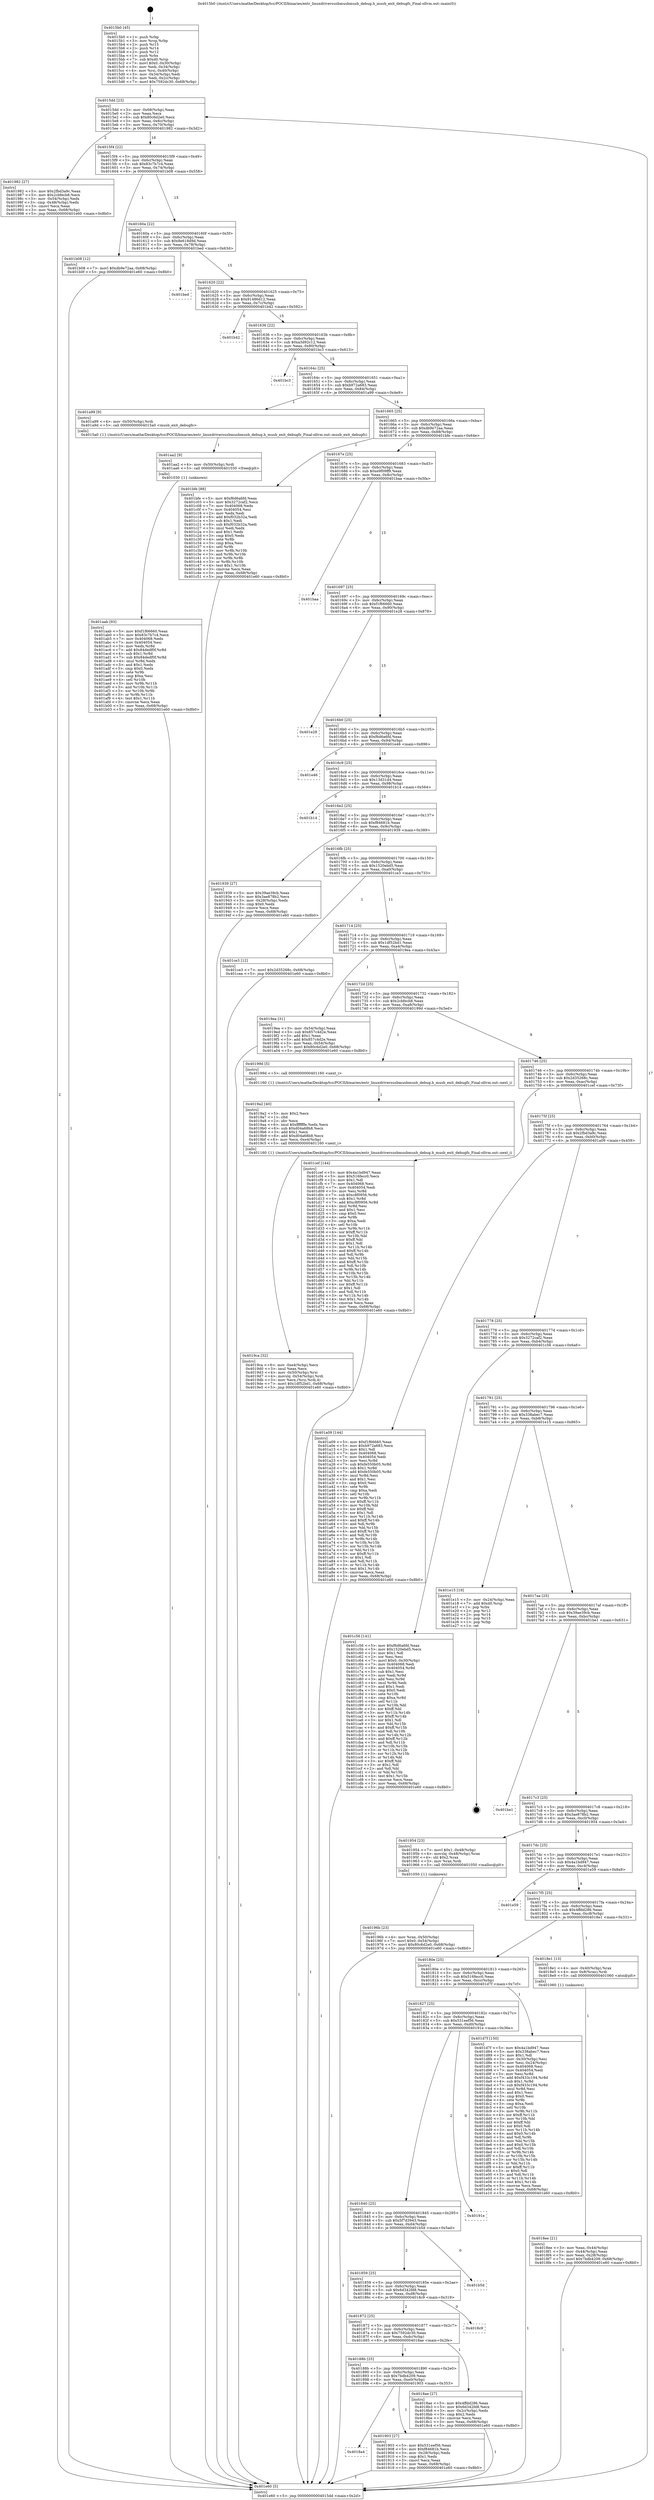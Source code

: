 digraph "0x4015b0" {
  label = "0x4015b0 (/mnt/c/Users/mathe/Desktop/tcc/POCII/binaries/extr_linuxdriversusbmusbmusb_debug.h_musb_exit_debugfs_Final-ollvm.out::main(0))"
  labelloc = "t"
  node[shape=record]

  Entry [label="",width=0.3,height=0.3,shape=circle,fillcolor=black,style=filled]
  "0x4015dd" [label="{
     0x4015dd [23]\l
     | [instrs]\l
     &nbsp;&nbsp;0x4015dd \<+3\>: mov -0x68(%rbp),%eax\l
     &nbsp;&nbsp;0x4015e0 \<+2\>: mov %eax,%ecx\l
     &nbsp;&nbsp;0x4015e2 \<+6\>: sub $0x80c6d2e0,%ecx\l
     &nbsp;&nbsp;0x4015e8 \<+3\>: mov %eax,-0x6c(%rbp)\l
     &nbsp;&nbsp;0x4015eb \<+3\>: mov %ecx,-0x70(%rbp)\l
     &nbsp;&nbsp;0x4015ee \<+6\>: je 0000000000401982 \<main+0x3d2\>\l
  }"]
  "0x401982" [label="{
     0x401982 [27]\l
     | [instrs]\l
     &nbsp;&nbsp;0x401982 \<+5\>: mov $0x2fbd3a9c,%eax\l
     &nbsp;&nbsp;0x401987 \<+5\>: mov $0x2cbfecb8,%ecx\l
     &nbsp;&nbsp;0x40198c \<+3\>: mov -0x54(%rbp),%edx\l
     &nbsp;&nbsp;0x40198f \<+3\>: cmp -0x48(%rbp),%edx\l
     &nbsp;&nbsp;0x401992 \<+3\>: cmovl %ecx,%eax\l
     &nbsp;&nbsp;0x401995 \<+3\>: mov %eax,-0x68(%rbp)\l
     &nbsp;&nbsp;0x401998 \<+5\>: jmp 0000000000401e60 \<main+0x8b0\>\l
  }"]
  "0x4015f4" [label="{
     0x4015f4 [22]\l
     | [instrs]\l
     &nbsp;&nbsp;0x4015f4 \<+5\>: jmp 00000000004015f9 \<main+0x49\>\l
     &nbsp;&nbsp;0x4015f9 \<+3\>: mov -0x6c(%rbp),%eax\l
     &nbsp;&nbsp;0x4015fc \<+5\>: sub $0x83c7b7c4,%eax\l
     &nbsp;&nbsp;0x401601 \<+3\>: mov %eax,-0x74(%rbp)\l
     &nbsp;&nbsp;0x401604 \<+6\>: je 0000000000401b08 \<main+0x558\>\l
  }"]
  Exit [label="",width=0.3,height=0.3,shape=circle,fillcolor=black,style=filled,peripheries=2]
  "0x401b08" [label="{
     0x401b08 [12]\l
     | [instrs]\l
     &nbsp;&nbsp;0x401b08 \<+7\>: movl $0xdb9e72aa,-0x68(%rbp)\l
     &nbsp;&nbsp;0x401b0f \<+5\>: jmp 0000000000401e60 \<main+0x8b0\>\l
  }"]
  "0x40160a" [label="{
     0x40160a [22]\l
     | [instrs]\l
     &nbsp;&nbsp;0x40160a \<+5\>: jmp 000000000040160f \<main+0x5f\>\l
     &nbsp;&nbsp;0x40160f \<+3\>: mov -0x6c(%rbp),%eax\l
     &nbsp;&nbsp;0x401612 \<+5\>: sub $0x8e618d9d,%eax\l
     &nbsp;&nbsp;0x401617 \<+3\>: mov %eax,-0x78(%rbp)\l
     &nbsp;&nbsp;0x40161a \<+6\>: je 0000000000401bed \<main+0x63d\>\l
  }"]
  "0x401aab" [label="{
     0x401aab [93]\l
     | [instrs]\l
     &nbsp;&nbsp;0x401aab \<+5\>: mov $0xf1f66660,%eax\l
     &nbsp;&nbsp;0x401ab0 \<+5\>: mov $0x83c7b7c4,%ecx\l
     &nbsp;&nbsp;0x401ab5 \<+7\>: mov 0x404068,%edx\l
     &nbsp;&nbsp;0x401abc \<+7\>: mov 0x404054,%esi\l
     &nbsp;&nbsp;0x401ac3 \<+3\>: mov %edx,%r8d\l
     &nbsp;&nbsp;0x401ac6 \<+7\>: add $0x84dedf0f,%r8d\l
     &nbsp;&nbsp;0x401acd \<+4\>: sub $0x1,%r8d\l
     &nbsp;&nbsp;0x401ad1 \<+7\>: sub $0x84dedf0f,%r8d\l
     &nbsp;&nbsp;0x401ad8 \<+4\>: imul %r8d,%edx\l
     &nbsp;&nbsp;0x401adc \<+3\>: and $0x1,%edx\l
     &nbsp;&nbsp;0x401adf \<+3\>: cmp $0x0,%edx\l
     &nbsp;&nbsp;0x401ae2 \<+4\>: sete %r9b\l
     &nbsp;&nbsp;0x401ae6 \<+3\>: cmp $0xa,%esi\l
     &nbsp;&nbsp;0x401ae9 \<+4\>: setl %r10b\l
     &nbsp;&nbsp;0x401aed \<+3\>: mov %r9b,%r11b\l
     &nbsp;&nbsp;0x401af0 \<+3\>: and %r10b,%r11b\l
     &nbsp;&nbsp;0x401af3 \<+3\>: xor %r10b,%r9b\l
     &nbsp;&nbsp;0x401af6 \<+3\>: or %r9b,%r11b\l
     &nbsp;&nbsp;0x401af9 \<+4\>: test $0x1,%r11b\l
     &nbsp;&nbsp;0x401afd \<+3\>: cmovne %ecx,%eax\l
     &nbsp;&nbsp;0x401b00 \<+3\>: mov %eax,-0x68(%rbp)\l
     &nbsp;&nbsp;0x401b03 \<+5\>: jmp 0000000000401e60 \<main+0x8b0\>\l
  }"]
  "0x401bed" [label="{
     0x401bed\l
  }", style=dashed]
  "0x401620" [label="{
     0x401620 [22]\l
     | [instrs]\l
     &nbsp;&nbsp;0x401620 \<+5\>: jmp 0000000000401625 \<main+0x75\>\l
     &nbsp;&nbsp;0x401625 \<+3\>: mov -0x6c(%rbp),%eax\l
     &nbsp;&nbsp;0x401628 \<+5\>: sub $0x91486d12,%eax\l
     &nbsp;&nbsp;0x40162d \<+3\>: mov %eax,-0x7c(%rbp)\l
     &nbsp;&nbsp;0x401630 \<+6\>: je 0000000000401b42 \<main+0x592\>\l
  }"]
  "0x401aa2" [label="{
     0x401aa2 [9]\l
     | [instrs]\l
     &nbsp;&nbsp;0x401aa2 \<+4\>: mov -0x50(%rbp),%rdi\l
     &nbsp;&nbsp;0x401aa6 \<+5\>: call 0000000000401030 \<free@plt\>\l
     | [calls]\l
     &nbsp;&nbsp;0x401030 \{1\} (unknown)\l
  }"]
  "0x401b42" [label="{
     0x401b42\l
  }", style=dashed]
  "0x401636" [label="{
     0x401636 [22]\l
     | [instrs]\l
     &nbsp;&nbsp;0x401636 \<+5\>: jmp 000000000040163b \<main+0x8b\>\l
     &nbsp;&nbsp;0x40163b \<+3\>: mov -0x6c(%rbp),%eax\l
     &nbsp;&nbsp;0x40163e \<+5\>: sub $0xa3d92c12,%eax\l
     &nbsp;&nbsp;0x401643 \<+3\>: mov %eax,-0x80(%rbp)\l
     &nbsp;&nbsp;0x401646 \<+6\>: je 0000000000401bc3 \<main+0x613\>\l
  }"]
  "0x4019ca" [label="{
     0x4019ca [32]\l
     | [instrs]\l
     &nbsp;&nbsp;0x4019ca \<+6\>: mov -0xe4(%rbp),%ecx\l
     &nbsp;&nbsp;0x4019d0 \<+3\>: imul %eax,%ecx\l
     &nbsp;&nbsp;0x4019d3 \<+4\>: mov -0x50(%rbp),%rsi\l
     &nbsp;&nbsp;0x4019d7 \<+4\>: movslq -0x54(%rbp),%rdi\l
     &nbsp;&nbsp;0x4019db \<+3\>: mov %ecx,(%rsi,%rdi,4)\l
     &nbsp;&nbsp;0x4019de \<+7\>: movl $0x1df52bd1,-0x68(%rbp)\l
     &nbsp;&nbsp;0x4019e5 \<+5\>: jmp 0000000000401e60 \<main+0x8b0\>\l
  }"]
  "0x401bc3" [label="{
     0x401bc3\l
  }", style=dashed]
  "0x40164c" [label="{
     0x40164c [25]\l
     | [instrs]\l
     &nbsp;&nbsp;0x40164c \<+5\>: jmp 0000000000401651 \<main+0xa1\>\l
     &nbsp;&nbsp;0x401651 \<+3\>: mov -0x6c(%rbp),%eax\l
     &nbsp;&nbsp;0x401654 \<+5\>: sub $0xb972a683,%eax\l
     &nbsp;&nbsp;0x401659 \<+6\>: mov %eax,-0x84(%rbp)\l
     &nbsp;&nbsp;0x40165f \<+6\>: je 0000000000401a99 \<main+0x4e9\>\l
  }"]
  "0x4019a2" [label="{
     0x4019a2 [40]\l
     | [instrs]\l
     &nbsp;&nbsp;0x4019a2 \<+5\>: mov $0x2,%ecx\l
     &nbsp;&nbsp;0x4019a7 \<+1\>: cltd\l
     &nbsp;&nbsp;0x4019a8 \<+2\>: idiv %ecx\l
     &nbsp;&nbsp;0x4019aa \<+6\>: imul $0xfffffffe,%edx,%ecx\l
     &nbsp;&nbsp;0x4019b0 \<+6\>: sub $0xd04a68b8,%ecx\l
     &nbsp;&nbsp;0x4019b6 \<+3\>: add $0x1,%ecx\l
     &nbsp;&nbsp;0x4019b9 \<+6\>: add $0xd04a68b8,%ecx\l
     &nbsp;&nbsp;0x4019bf \<+6\>: mov %ecx,-0xe4(%rbp)\l
     &nbsp;&nbsp;0x4019c5 \<+5\>: call 0000000000401160 \<next_i\>\l
     | [calls]\l
     &nbsp;&nbsp;0x401160 \{1\} (/mnt/c/Users/mathe/Desktop/tcc/POCII/binaries/extr_linuxdriversusbmusbmusb_debug.h_musb_exit_debugfs_Final-ollvm.out::next_i)\l
  }"]
  "0x401a99" [label="{
     0x401a99 [9]\l
     | [instrs]\l
     &nbsp;&nbsp;0x401a99 \<+4\>: mov -0x50(%rbp),%rdi\l
     &nbsp;&nbsp;0x401a9d \<+5\>: call 00000000004015a0 \<musb_exit_debugfs\>\l
     | [calls]\l
     &nbsp;&nbsp;0x4015a0 \{1\} (/mnt/c/Users/mathe/Desktop/tcc/POCII/binaries/extr_linuxdriversusbmusbmusb_debug.h_musb_exit_debugfs_Final-ollvm.out::musb_exit_debugfs)\l
  }"]
  "0x401665" [label="{
     0x401665 [25]\l
     | [instrs]\l
     &nbsp;&nbsp;0x401665 \<+5\>: jmp 000000000040166a \<main+0xba\>\l
     &nbsp;&nbsp;0x40166a \<+3\>: mov -0x6c(%rbp),%eax\l
     &nbsp;&nbsp;0x40166d \<+5\>: sub $0xdb9e72aa,%eax\l
     &nbsp;&nbsp;0x401672 \<+6\>: mov %eax,-0x88(%rbp)\l
     &nbsp;&nbsp;0x401678 \<+6\>: je 0000000000401bfe \<main+0x64e\>\l
  }"]
  "0x40196b" [label="{
     0x40196b [23]\l
     | [instrs]\l
     &nbsp;&nbsp;0x40196b \<+4\>: mov %rax,-0x50(%rbp)\l
     &nbsp;&nbsp;0x40196f \<+7\>: movl $0x0,-0x54(%rbp)\l
     &nbsp;&nbsp;0x401976 \<+7\>: movl $0x80c6d2e0,-0x68(%rbp)\l
     &nbsp;&nbsp;0x40197d \<+5\>: jmp 0000000000401e60 \<main+0x8b0\>\l
  }"]
  "0x401bfe" [label="{
     0x401bfe [88]\l
     | [instrs]\l
     &nbsp;&nbsp;0x401bfe \<+5\>: mov $0xf6d6a6fd,%eax\l
     &nbsp;&nbsp;0x401c03 \<+5\>: mov $0x3272caf2,%ecx\l
     &nbsp;&nbsp;0x401c08 \<+7\>: mov 0x404068,%edx\l
     &nbsp;&nbsp;0x401c0f \<+7\>: mov 0x404054,%esi\l
     &nbsp;&nbsp;0x401c16 \<+2\>: mov %edx,%edi\l
     &nbsp;&nbsp;0x401c18 \<+6\>: add $0xf032b32a,%edi\l
     &nbsp;&nbsp;0x401c1e \<+3\>: sub $0x1,%edi\l
     &nbsp;&nbsp;0x401c21 \<+6\>: sub $0xf032b32a,%edi\l
     &nbsp;&nbsp;0x401c27 \<+3\>: imul %edi,%edx\l
     &nbsp;&nbsp;0x401c2a \<+3\>: and $0x1,%edx\l
     &nbsp;&nbsp;0x401c2d \<+3\>: cmp $0x0,%edx\l
     &nbsp;&nbsp;0x401c30 \<+4\>: sete %r8b\l
     &nbsp;&nbsp;0x401c34 \<+3\>: cmp $0xa,%esi\l
     &nbsp;&nbsp;0x401c37 \<+4\>: setl %r9b\l
     &nbsp;&nbsp;0x401c3b \<+3\>: mov %r8b,%r10b\l
     &nbsp;&nbsp;0x401c3e \<+3\>: and %r9b,%r10b\l
     &nbsp;&nbsp;0x401c41 \<+3\>: xor %r9b,%r8b\l
     &nbsp;&nbsp;0x401c44 \<+3\>: or %r8b,%r10b\l
     &nbsp;&nbsp;0x401c47 \<+4\>: test $0x1,%r10b\l
     &nbsp;&nbsp;0x401c4b \<+3\>: cmovne %ecx,%eax\l
     &nbsp;&nbsp;0x401c4e \<+3\>: mov %eax,-0x68(%rbp)\l
     &nbsp;&nbsp;0x401c51 \<+5\>: jmp 0000000000401e60 \<main+0x8b0\>\l
  }"]
  "0x40167e" [label="{
     0x40167e [25]\l
     | [instrs]\l
     &nbsp;&nbsp;0x40167e \<+5\>: jmp 0000000000401683 \<main+0xd3\>\l
     &nbsp;&nbsp;0x401683 \<+3\>: mov -0x6c(%rbp),%eax\l
     &nbsp;&nbsp;0x401686 \<+5\>: sub $0xe9f09ff9,%eax\l
     &nbsp;&nbsp;0x40168b \<+6\>: mov %eax,-0x8c(%rbp)\l
     &nbsp;&nbsp;0x401691 \<+6\>: je 0000000000401baa \<main+0x5fa\>\l
  }"]
  "0x4018a4" [label="{
     0x4018a4\l
  }", style=dashed]
  "0x401baa" [label="{
     0x401baa\l
  }", style=dashed]
  "0x401697" [label="{
     0x401697 [25]\l
     | [instrs]\l
     &nbsp;&nbsp;0x401697 \<+5\>: jmp 000000000040169c \<main+0xec\>\l
     &nbsp;&nbsp;0x40169c \<+3\>: mov -0x6c(%rbp),%eax\l
     &nbsp;&nbsp;0x40169f \<+5\>: sub $0xf1f66660,%eax\l
     &nbsp;&nbsp;0x4016a4 \<+6\>: mov %eax,-0x90(%rbp)\l
     &nbsp;&nbsp;0x4016aa \<+6\>: je 0000000000401e28 \<main+0x878\>\l
  }"]
  "0x401903" [label="{
     0x401903 [27]\l
     | [instrs]\l
     &nbsp;&nbsp;0x401903 \<+5\>: mov $0x531eef56,%eax\l
     &nbsp;&nbsp;0x401908 \<+5\>: mov $0xf84681b,%ecx\l
     &nbsp;&nbsp;0x40190d \<+3\>: mov -0x28(%rbp),%edx\l
     &nbsp;&nbsp;0x401910 \<+3\>: cmp $0x1,%edx\l
     &nbsp;&nbsp;0x401913 \<+3\>: cmovl %ecx,%eax\l
     &nbsp;&nbsp;0x401916 \<+3\>: mov %eax,-0x68(%rbp)\l
     &nbsp;&nbsp;0x401919 \<+5\>: jmp 0000000000401e60 \<main+0x8b0\>\l
  }"]
  "0x401e28" [label="{
     0x401e28\l
  }", style=dashed]
  "0x4016b0" [label="{
     0x4016b0 [25]\l
     | [instrs]\l
     &nbsp;&nbsp;0x4016b0 \<+5\>: jmp 00000000004016b5 \<main+0x105\>\l
     &nbsp;&nbsp;0x4016b5 \<+3\>: mov -0x6c(%rbp),%eax\l
     &nbsp;&nbsp;0x4016b8 \<+5\>: sub $0xf6d6a6fd,%eax\l
     &nbsp;&nbsp;0x4016bd \<+6\>: mov %eax,-0x94(%rbp)\l
     &nbsp;&nbsp;0x4016c3 \<+6\>: je 0000000000401e46 \<main+0x896\>\l
  }"]
  "0x4018ee" [label="{
     0x4018ee [21]\l
     | [instrs]\l
     &nbsp;&nbsp;0x4018ee \<+3\>: mov %eax,-0x44(%rbp)\l
     &nbsp;&nbsp;0x4018f1 \<+3\>: mov -0x44(%rbp),%eax\l
     &nbsp;&nbsp;0x4018f4 \<+3\>: mov %eax,-0x28(%rbp)\l
     &nbsp;&nbsp;0x4018f7 \<+7\>: movl $0x7bdb4209,-0x68(%rbp)\l
     &nbsp;&nbsp;0x4018fe \<+5\>: jmp 0000000000401e60 \<main+0x8b0\>\l
  }"]
  "0x401e46" [label="{
     0x401e46\l
  }", style=dashed]
  "0x4016c9" [label="{
     0x4016c9 [25]\l
     | [instrs]\l
     &nbsp;&nbsp;0x4016c9 \<+5\>: jmp 00000000004016ce \<main+0x11e\>\l
     &nbsp;&nbsp;0x4016ce \<+3\>: mov -0x6c(%rbp),%eax\l
     &nbsp;&nbsp;0x4016d1 \<+5\>: sub $0x13d31d4,%eax\l
     &nbsp;&nbsp;0x4016d6 \<+6\>: mov %eax,-0x98(%rbp)\l
     &nbsp;&nbsp;0x4016dc \<+6\>: je 0000000000401b14 \<main+0x564\>\l
  }"]
  "0x4015b0" [label="{
     0x4015b0 [45]\l
     | [instrs]\l
     &nbsp;&nbsp;0x4015b0 \<+1\>: push %rbp\l
     &nbsp;&nbsp;0x4015b1 \<+3\>: mov %rsp,%rbp\l
     &nbsp;&nbsp;0x4015b4 \<+2\>: push %r15\l
     &nbsp;&nbsp;0x4015b6 \<+2\>: push %r14\l
     &nbsp;&nbsp;0x4015b8 \<+2\>: push %r12\l
     &nbsp;&nbsp;0x4015ba \<+1\>: push %rbx\l
     &nbsp;&nbsp;0x4015bb \<+7\>: sub $0xd0,%rsp\l
     &nbsp;&nbsp;0x4015c2 \<+7\>: movl $0x0,-0x30(%rbp)\l
     &nbsp;&nbsp;0x4015c9 \<+3\>: mov %edi,-0x34(%rbp)\l
     &nbsp;&nbsp;0x4015cc \<+4\>: mov %rsi,-0x40(%rbp)\l
     &nbsp;&nbsp;0x4015d0 \<+3\>: mov -0x34(%rbp),%edi\l
     &nbsp;&nbsp;0x4015d3 \<+3\>: mov %edi,-0x2c(%rbp)\l
     &nbsp;&nbsp;0x4015d6 \<+7\>: movl $0x7592dc30,-0x68(%rbp)\l
  }"]
  "0x401b14" [label="{
     0x401b14\l
  }", style=dashed]
  "0x4016e2" [label="{
     0x4016e2 [25]\l
     | [instrs]\l
     &nbsp;&nbsp;0x4016e2 \<+5\>: jmp 00000000004016e7 \<main+0x137\>\l
     &nbsp;&nbsp;0x4016e7 \<+3\>: mov -0x6c(%rbp),%eax\l
     &nbsp;&nbsp;0x4016ea \<+5\>: sub $0xf84681b,%eax\l
     &nbsp;&nbsp;0x4016ef \<+6\>: mov %eax,-0x9c(%rbp)\l
     &nbsp;&nbsp;0x4016f5 \<+6\>: je 0000000000401939 \<main+0x389\>\l
  }"]
  "0x401e60" [label="{
     0x401e60 [5]\l
     | [instrs]\l
     &nbsp;&nbsp;0x401e60 \<+5\>: jmp 00000000004015dd \<main+0x2d\>\l
  }"]
  "0x401939" [label="{
     0x401939 [27]\l
     | [instrs]\l
     &nbsp;&nbsp;0x401939 \<+5\>: mov $0x39ae39cb,%eax\l
     &nbsp;&nbsp;0x40193e \<+5\>: mov $0x3ae878b2,%ecx\l
     &nbsp;&nbsp;0x401943 \<+3\>: mov -0x28(%rbp),%edx\l
     &nbsp;&nbsp;0x401946 \<+3\>: cmp $0x0,%edx\l
     &nbsp;&nbsp;0x401949 \<+3\>: cmove %ecx,%eax\l
     &nbsp;&nbsp;0x40194c \<+3\>: mov %eax,-0x68(%rbp)\l
     &nbsp;&nbsp;0x40194f \<+5\>: jmp 0000000000401e60 \<main+0x8b0\>\l
  }"]
  "0x4016fb" [label="{
     0x4016fb [25]\l
     | [instrs]\l
     &nbsp;&nbsp;0x4016fb \<+5\>: jmp 0000000000401700 \<main+0x150\>\l
     &nbsp;&nbsp;0x401700 \<+3\>: mov -0x6c(%rbp),%eax\l
     &nbsp;&nbsp;0x401703 \<+5\>: sub $0x1520ebd5,%eax\l
     &nbsp;&nbsp;0x401708 \<+6\>: mov %eax,-0xa0(%rbp)\l
     &nbsp;&nbsp;0x40170e \<+6\>: je 0000000000401ce3 \<main+0x733\>\l
  }"]
  "0x40188b" [label="{
     0x40188b [25]\l
     | [instrs]\l
     &nbsp;&nbsp;0x40188b \<+5\>: jmp 0000000000401890 \<main+0x2e0\>\l
     &nbsp;&nbsp;0x401890 \<+3\>: mov -0x6c(%rbp),%eax\l
     &nbsp;&nbsp;0x401893 \<+5\>: sub $0x7bdb4209,%eax\l
     &nbsp;&nbsp;0x401898 \<+6\>: mov %eax,-0xe0(%rbp)\l
     &nbsp;&nbsp;0x40189e \<+6\>: je 0000000000401903 \<main+0x353\>\l
  }"]
  "0x401ce3" [label="{
     0x401ce3 [12]\l
     | [instrs]\l
     &nbsp;&nbsp;0x401ce3 \<+7\>: movl $0x2d35268c,-0x68(%rbp)\l
     &nbsp;&nbsp;0x401cea \<+5\>: jmp 0000000000401e60 \<main+0x8b0\>\l
  }"]
  "0x401714" [label="{
     0x401714 [25]\l
     | [instrs]\l
     &nbsp;&nbsp;0x401714 \<+5\>: jmp 0000000000401719 \<main+0x169\>\l
     &nbsp;&nbsp;0x401719 \<+3\>: mov -0x6c(%rbp),%eax\l
     &nbsp;&nbsp;0x40171c \<+5\>: sub $0x1df52bd1,%eax\l
     &nbsp;&nbsp;0x401721 \<+6\>: mov %eax,-0xa4(%rbp)\l
     &nbsp;&nbsp;0x401727 \<+6\>: je 00000000004019ea \<main+0x43a\>\l
  }"]
  "0x4018ae" [label="{
     0x4018ae [27]\l
     | [instrs]\l
     &nbsp;&nbsp;0x4018ae \<+5\>: mov $0x4ffdd286,%eax\l
     &nbsp;&nbsp;0x4018b3 \<+5\>: mov $0x6d342fd8,%ecx\l
     &nbsp;&nbsp;0x4018b8 \<+3\>: mov -0x2c(%rbp),%edx\l
     &nbsp;&nbsp;0x4018bb \<+3\>: cmp $0x2,%edx\l
     &nbsp;&nbsp;0x4018be \<+3\>: cmovne %ecx,%eax\l
     &nbsp;&nbsp;0x4018c1 \<+3\>: mov %eax,-0x68(%rbp)\l
     &nbsp;&nbsp;0x4018c4 \<+5\>: jmp 0000000000401e60 \<main+0x8b0\>\l
  }"]
  "0x4019ea" [label="{
     0x4019ea [31]\l
     | [instrs]\l
     &nbsp;&nbsp;0x4019ea \<+3\>: mov -0x54(%rbp),%eax\l
     &nbsp;&nbsp;0x4019ed \<+5\>: sub $0x857c4d2e,%eax\l
     &nbsp;&nbsp;0x4019f2 \<+3\>: add $0x1,%eax\l
     &nbsp;&nbsp;0x4019f5 \<+5\>: add $0x857c4d2e,%eax\l
     &nbsp;&nbsp;0x4019fa \<+3\>: mov %eax,-0x54(%rbp)\l
     &nbsp;&nbsp;0x4019fd \<+7\>: movl $0x80c6d2e0,-0x68(%rbp)\l
     &nbsp;&nbsp;0x401a04 \<+5\>: jmp 0000000000401e60 \<main+0x8b0\>\l
  }"]
  "0x40172d" [label="{
     0x40172d [25]\l
     | [instrs]\l
     &nbsp;&nbsp;0x40172d \<+5\>: jmp 0000000000401732 \<main+0x182\>\l
     &nbsp;&nbsp;0x401732 \<+3\>: mov -0x6c(%rbp),%eax\l
     &nbsp;&nbsp;0x401735 \<+5\>: sub $0x2cbfecb8,%eax\l
     &nbsp;&nbsp;0x40173a \<+6\>: mov %eax,-0xa8(%rbp)\l
     &nbsp;&nbsp;0x401740 \<+6\>: je 000000000040199d \<main+0x3ed\>\l
  }"]
  "0x401872" [label="{
     0x401872 [25]\l
     | [instrs]\l
     &nbsp;&nbsp;0x401872 \<+5\>: jmp 0000000000401877 \<main+0x2c7\>\l
     &nbsp;&nbsp;0x401877 \<+3\>: mov -0x6c(%rbp),%eax\l
     &nbsp;&nbsp;0x40187a \<+5\>: sub $0x7592dc30,%eax\l
     &nbsp;&nbsp;0x40187f \<+6\>: mov %eax,-0xdc(%rbp)\l
     &nbsp;&nbsp;0x401885 \<+6\>: je 00000000004018ae \<main+0x2fe\>\l
  }"]
  "0x40199d" [label="{
     0x40199d [5]\l
     | [instrs]\l
     &nbsp;&nbsp;0x40199d \<+5\>: call 0000000000401160 \<next_i\>\l
     | [calls]\l
     &nbsp;&nbsp;0x401160 \{1\} (/mnt/c/Users/mathe/Desktop/tcc/POCII/binaries/extr_linuxdriversusbmusbmusb_debug.h_musb_exit_debugfs_Final-ollvm.out::next_i)\l
  }"]
  "0x401746" [label="{
     0x401746 [25]\l
     | [instrs]\l
     &nbsp;&nbsp;0x401746 \<+5\>: jmp 000000000040174b \<main+0x19b\>\l
     &nbsp;&nbsp;0x40174b \<+3\>: mov -0x6c(%rbp),%eax\l
     &nbsp;&nbsp;0x40174e \<+5\>: sub $0x2d35268c,%eax\l
     &nbsp;&nbsp;0x401753 \<+6\>: mov %eax,-0xac(%rbp)\l
     &nbsp;&nbsp;0x401759 \<+6\>: je 0000000000401cef \<main+0x73f\>\l
  }"]
  "0x4018c9" [label="{
     0x4018c9\l
  }", style=dashed]
  "0x401cef" [label="{
     0x401cef [144]\l
     | [instrs]\l
     &nbsp;&nbsp;0x401cef \<+5\>: mov $0x4a1bd947,%eax\l
     &nbsp;&nbsp;0x401cf4 \<+5\>: mov $0x516fecc0,%ecx\l
     &nbsp;&nbsp;0x401cf9 \<+2\>: mov $0x1,%dl\l
     &nbsp;&nbsp;0x401cfb \<+7\>: mov 0x404068,%esi\l
     &nbsp;&nbsp;0x401d02 \<+7\>: mov 0x404054,%edi\l
     &nbsp;&nbsp;0x401d09 \<+3\>: mov %esi,%r8d\l
     &nbsp;&nbsp;0x401d0c \<+7\>: sub $0xc8f0956,%r8d\l
     &nbsp;&nbsp;0x401d13 \<+4\>: sub $0x1,%r8d\l
     &nbsp;&nbsp;0x401d17 \<+7\>: add $0xc8f0956,%r8d\l
     &nbsp;&nbsp;0x401d1e \<+4\>: imul %r8d,%esi\l
     &nbsp;&nbsp;0x401d22 \<+3\>: and $0x1,%esi\l
     &nbsp;&nbsp;0x401d25 \<+3\>: cmp $0x0,%esi\l
     &nbsp;&nbsp;0x401d28 \<+4\>: sete %r9b\l
     &nbsp;&nbsp;0x401d2c \<+3\>: cmp $0xa,%edi\l
     &nbsp;&nbsp;0x401d2f \<+4\>: setl %r10b\l
     &nbsp;&nbsp;0x401d33 \<+3\>: mov %r9b,%r11b\l
     &nbsp;&nbsp;0x401d36 \<+4\>: xor $0xff,%r11b\l
     &nbsp;&nbsp;0x401d3a \<+3\>: mov %r10b,%bl\l
     &nbsp;&nbsp;0x401d3d \<+3\>: xor $0xff,%bl\l
     &nbsp;&nbsp;0x401d40 \<+3\>: xor $0x1,%dl\l
     &nbsp;&nbsp;0x401d43 \<+3\>: mov %r11b,%r14b\l
     &nbsp;&nbsp;0x401d46 \<+4\>: and $0xff,%r14b\l
     &nbsp;&nbsp;0x401d4a \<+3\>: and %dl,%r9b\l
     &nbsp;&nbsp;0x401d4d \<+3\>: mov %bl,%r15b\l
     &nbsp;&nbsp;0x401d50 \<+4\>: and $0xff,%r15b\l
     &nbsp;&nbsp;0x401d54 \<+3\>: and %dl,%r10b\l
     &nbsp;&nbsp;0x401d57 \<+3\>: or %r9b,%r14b\l
     &nbsp;&nbsp;0x401d5a \<+3\>: or %r10b,%r15b\l
     &nbsp;&nbsp;0x401d5d \<+3\>: xor %r15b,%r14b\l
     &nbsp;&nbsp;0x401d60 \<+3\>: or %bl,%r11b\l
     &nbsp;&nbsp;0x401d63 \<+4\>: xor $0xff,%r11b\l
     &nbsp;&nbsp;0x401d67 \<+3\>: or $0x1,%dl\l
     &nbsp;&nbsp;0x401d6a \<+3\>: and %dl,%r11b\l
     &nbsp;&nbsp;0x401d6d \<+3\>: or %r11b,%r14b\l
     &nbsp;&nbsp;0x401d70 \<+4\>: test $0x1,%r14b\l
     &nbsp;&nbsp;0x401d74 \<+3\>: cmovne %ecx,%eax\l
     &nbsp;&nbsp;0x401d77 \<+3\>: mov %eax,-0x68(%rbp)\l
     &nbsp;&nbsp;0x401d7a \<+5\>: jmp 0000000000401e60 \<main+0x8b0\>\l
  }"]
  "0x40175f" [label="{
     0x40175f [25]\l
     | [instrs]\l
     &nbsp;&nbsp;0x40175f \<+5\>: jmp 0000000000401764 \<main+0x1b4\>\l
     &nbsp;&nbsp;0x401764 \<+3\>: mov -0x6c(%rbp),%eax\l
     &nbsp;&nbsp;0x401767 \<+5\>: sub $0x2fbd3a9c,%eax\l
     &nbsp;&nbsp;0x40176c \<+6\>: mov %eax,-0xb0(%rbp)\l
     &nbsp;&nbsp;0x401772 \<+6\>: je 0000000000401a09 \<main+0x459\>\l
  }"]
  "0x401859" [label="{
     0x401859 [25]\l
     | [instrs]\l
     &nbsp;&nbsp;0x401859 \<+5\>: jmp 000000000040185e \<main+0x2ae\>\l
     &nbsp;&nbsp;0x40185e \<+3\>: mov -0x6c(%rbp),%eax\l
     &nbsp;&nbsp;0x401861 \<+5\>: sub $0x6d342fd8,%eax\l
     &nbsp;&nbsp;0x401866 \<+6\>: mov %eax,-0xd8(%rbp)\l
     &nbsp;&nbsp;0x40186c \<+6\>: je 00000000004018c9 \<main+0x319\>\l
  }"]
  "0x401a09" [label="{
     0x401a09 [144]\l
     | [instrs]\l
     &nbsp;&nbsp;0x401a09 \<+5\>: mov $0xf1f66660,%eax\l
     &nbsp;&nbsp;0x401a0e \<+5\>: mov $0xb972a683,%ecx\l
     &nbsp;&nbsp;0x401a13 \<+2\>: mov $0x1,%dl\l
     &nbsp;&nbsp;0x401a15 \<+7\>: mov 0x404068,%esi\l
     &nbsp;&nbsp;0x401a1c \<+7\>: mov 0x404054,%edi\l
     &nbsp;&nbsp;0x401a23 \<+3\>: mov %esi,%r8d\l
     &nbsp;&nbsp;0x401a26 \<+7\>: sub $0xfe550b05,%r8d\l
     &nbsp;&nbsp;0x401a2d \<+4\>: sub $0x1,%r8d\l
     &nbsp;&nbsp;0x401a31 \<+7\>: add $0xfe550b05,%r8d\l
     &nbsp;&nbsp;0x401a38 \<+4\>: imul %r8d,%esi\l
     &nbsp;&nbsp;0x401a3c \<+3\>: and $0x1,%esi\l
     &nbsp;&nbsp;0x401a3f \<+3\>: cmp $0x0,%esi\l
     &nbsp;&nbsp;0x401a42 \<+4\>: sete %r9b\l
     &nbsp;&nbsp;0x401a46 \<+3\>: cmp $0xa,%edi\l
     &nbsp;&nbsp;0x401a49 \<+4\>: setl %r10b\l
     &nbsp;&nbsp;0x401a4d \<+3\>: mov %r9b,%r11b\l
     &nbsp;&nbsp;0x401a50 \<+4\>: xor $0xff,%r11b\l
     &nbsp;&nbsp;0x401a54 \<+3\>: mov %r10b,%bl\l
     &nbsp;&nbsp;0x401a57 \<+3\>: xor $0xff,%bl\l
     &nbsp;&nbsp;0x401a5a \<+3\>: xor $0x1,%dl\l
     &nbsp;&nbsp;0x401a5d \<+3\>: mov %r11b,%r14b\l
     &nbsp;&nbsp;0x401a60 \<+4\>: and $0xff,%r14b\l
     &nbsp;&nbsp;0x401a64 \<+3\>: and %dl,%r9b\l
     &nbsp;&nbsp;0x401a67 \<+3\>: mov %bl,%r15b\l
     &nbsp;&nbsp;0x401a6a \<+4\>: and $0xff,%r15b\l
     &nbsp;&nbsp;0x401a6e \<+3\>: and %dl,%r10b\l
     &nbsp;&nbsp;0x401a71 \<+3\>: or %r9b,%r14b\l
     &nbsp;&nbsp;0x401a74 \<+3\>: or %r10b,%r15b\l
     &nbsp;&nbsp;0x401a77 \<+3\>: xor %r15b,%r14b\l
     &nbsp;&nbsp;0x401a7a \<+3\>: or %bl,%r11b\l
     &nbsp;&nbsp;0x401a7d \<+4\>: xor $0xff,%r11b\l
     &nbsp;&nbsp;0x401a81 \<+3\>: or $0x1,%dl\l
     &nbsp;&nbsp;0x401a84 \<+3\>: and %dl,%r11b\l
     &nbsp;&nbsp;0x401a87 \<+3\>: or %r11b,%r14b\l
     &nbsp;&nbsp;0x401a8a \<+4\>: test $0x1,%r14b\l
     &nbsp;&nbsp;0x401a8e \<+3\>: cmovne %ecx,%eax\l
     &nbsp;&nbsp;0x401a91 \<+3\>: mov %eax,-0x68(%rbp)\l
     &nbsp;&nbsp;0x401a94 \<+5\>: jmp 0000000000401e60 \<main+0x8b0\>\l
  }"]
  "0x401778" [label="{
     0x401778 [25]\l
     | [instrs]\l
     &nbsp;&nbsp;0x401778 \<+5\>: jmp 000000000040177d \<main+0x1cd\>\l
     &nbsp;&nbsp;0x40177d \<+3\>: mov -0x6c(%rbp),%eax\l
     &nbsp;&nbsp;0x401780 \<+5\>: sub $0x3272caf2,%eax\l
     &nbsp;&nbsp;0x401785 \<+6\>: mov %eax,-0xb4(%rbp)\l
     &nbsp;&nbsp;0x40178b \<+6\>: je 0000000000401c56 \<main+0x6a6\>\l
  }"]
  "0x401b5d" [label="{
     0x401b5d\l
  }", style=dashed]
  "0x401c56" [label="{
     0x401c56 [141]\l
     | [instrs]\l
     &nbsp;&nbsp;0x401c56 \<+5\>: mov $0xf6d6a6fd,%eax\l
     &nbsp;&nbsp;0x401c5b \<+5\>: mov $0x1520ebd5,%ecx\l
     &nbsp;&nbsp;0x401c60 \<+2\>: mov $0x1,%dl\l
     &nbsp;&nbsp;0x401c62 \<+2\>: xor %esi,%esi\l
     &nbsp;&nbsp;0x401c64 \<+7\>: movl $0x0,-0x30(%rbp)\l
     &nbsp;&nbsp;0x401c6b \<+7\>: mov 0x404068,%edi\l
     &nbsp;&nbsp;0x401c72 \<+8\>: mov 0x404054,%r8d\l
     &nbsp;&nbsp;0x401c7a \<+3\>: sub $0x1,%esi\l
     &nbsp;&nbsp;0x401c7d \<+3\>: mov %edi,%r9d\l
     &nbsp;&nbsp;0x401c80 \<+3\>: add %esi,%r9d\l
     &nbsp;&nbsp;0x401c83 \<+4\>: imul %r9d,%edi\l
     &nbsp;&nbsp;0x401c87 \<+3\>: and $0x1,%edi\l
     &nbsp;&nbsp;0x401c8a \<+3\>: cmp $0x0,%edi\l
     &nbsp;&nbsp;0x401c8d \<+4\>: sete %r10b\l
     &nbsp;&nbsp;0x401c91 \<+4\>: cmp $0xa,%r8d\l
     &nbsp;&nbsp;0x401c95 \<+4\>: setl %r11b\l
     &nbsp;&nbsp;0x401c99 \<+3\>: mov %r10b,%bl\l
     &nbsp;&nbsp;0x401c9c \<+3\>: xor $0xff,%bl\l
     &nbsp;&nbsp;0x401c9f \<+3\>: mov %r11b,%r14b\l
     &nbsp;&nbsp;0x401ca2 \<+4\>: xor $0xff,%r14b\l
     &nbsp;&nbsp;0x401ca6 \<+3\>: xor $0x1,%dl\l
     &nbsp;&nbsp;0x401ca9 \<+3\>: mov %bl,%r15b\l
     &nbsp;&nbsp;0x401cac \<+4\>: and $0xff,%r15b\l
     &nbsp;&nbsp;0x401cb0 \<+3\>: and %dl,%r10b\l
     &nbsp;&nbsp;0x401cb3 \<+3\>: mov %r14b,%r12b\l
     &nbsp;&nbsp;0x401cb6 \<+4\>: and $0xff,%r12b\l
     &nbsp;&nbsp;0x401cba \<+3\>: and %dl,%r11b\l
     &nbsp;&nbsp;0x401cbd \<+3\>: or %r10b,%r15b\l
     &nbsp;&nbsp;0x401cc0 \<+3\>: or %r11b,%r12b\l
     &nbsp;&nbsp;0x401cc3 \<+3\>: xor %r12b,%r15b\l
     &nbsp;&nbsp;0x401cc6 \<+3\>: or %r14b,%bl\l
     &nbsp;&nbsp;0x401cc9 \<+3\>: xor $0xff,%bl\l
     &nbsp;&nbsp;0x401ccc \<+3\>: or $0x1,%dl\l
     &nbsp;&nbsp;0x401ccf \<+2\>: and %dl,%bl\l
     &nbsp;&nbsp;0x401cd1 \<+3\>: or %bl,%r15b\l
     &nbsp;&nbsp;0x401cd4 \<+4\>: test $0x1,%r15b\l
     &nbsp;&nbsp;0x401cd8 \<+3\>: cmovne %ecx,%eax\l
     &nbsp;&nbsp;0x401cdb \<+3\>: mov %eax,-0x68(%rbp)\l
     &nbsp;&nbsp;0x401cde \<+5\>: jmp 0000000000401e60 \<main+0x8b0\>\l
  }"]
  "0x401791" [label="{
     0x401791 [25]\l
     | [instrs]\l
     &nbsp;&nbsp;0x401791 \<+5\>: jmp 0000000000401796 \<main+0x1e6\>\l
     &nbsp;&nbsp;0x401796 \<+3\>: mov -0x6c(%rbp),%eax\l
     &nbsp;&nbsp;0x401799 \<+5\>: sub $0x338abec7,%eax\l
     &nbsp;&nbsp;0x40179e \<+6\>: mov %eax,-0xb8(%rbp)\l
     &nbsp;&nbsp;0x4017a4 \<+6\>: je 0000000000401e15 \<main+0x865\>\l
  }"]
  "0x401840" [label="{
     0x401840 [25]\l
     | [instrs]\l
     &nbsp;&nbsp;0x401840 \<+5\>: jmp 0000000000401845 \<main+0x295\>\l
     &nbsp;&nbsp;0x401845 \<+3\>: mov -0x6c(%rbp),%eax\l
     &nbsp;&nbsp;0x401848 \<+5\>: sub $0x5f7d3943,%eax\l
     &nbsp;&nbsp;0x40184d \<+6\>: mov %eax,-0xd4(%rbp)\l
     &nbsp;&nbsp;0x401853 \<+6\>: je 0000000000401b5d \<main+0x5ad\>\l
  }"]
  "0x401e15" [label="{
     0x401e15 [19]\l
     | [instrs]\l
     &nbsp;&nbsp;0x401e15 \<+3\>: mov -0x24(%rbp),%eax\l
     &nbsp;&nbsp;0x401e18 \<+7\>: add $0xd0,%rsp\l
     &nbsp;&nbsp;0x401e1f \<+1\>: pop %rbx\l
     &nbsp;&nbsp;0x401e20 \<+2\>: pop %r12\l
     &nbsp;&nbsp;0x401e22 \<+2\>: pop %r14\l
     &nbsp;&nbsp;0x401e24 \<+2\>: pop %r15\l
     &nbsp;&nbsp;0x401e26 \<+1\>: pop %rbp\l
     &nbsp;&nbsp;0x401e27 \<+1\>: ret\l
  }"]
  "0x4017aa" [label="{
     0x4017aa [25]\l
     | [instrs]\l
     &nbsp;&nbsp;0x4017aa \<+5\>: jmp 00000000004017af \<main+0x1ff\>\l
     &nbsp;&nbsp;0x4017af \<+3\>: mov -0x6c(%rbp),%eax\l
     &nbsp;&nbsp;0x4017b2 \<+5\>: sub $0x39ae39cb,%eax\l
     &nbsp;&nbsp;0x4017b7 \<+6\>: mov %eax,-0xbc(%rbp)\l
     &nbsp;&nbsp;0x4017bd \<+6\>: je 0000000000401be1 \<main+0x631\>\l
  }"]
  "0x40191e" [label="{
     0x40191e\l
  }", style=dashed]
  "0x401be1" [label="{
     0x401be1\l
  }", style=dashed]
  "0x4017c3" [label="{
     0x4017c3 [25]\l
     | [instrs]\l
     &nbsp;&nbsp;0x4017c3 \<+5\>: jmp 00000000004017c8 \<main+0x218\>\l
     &nbsp;&nbsp;0x4017c8 \<+3\>: mov -0x6c(%rbp),%eax\l
     &nbsp;&nbsp;0x4017cb \<+5\>: sub $0x3ae878b2,%eax\l
     &nbsp;&nbsp;0x4017d0 \<+6\>: mov %eax,-0xc0(%rbp)\l
     &nbsp;&nbsp;0x4017d6 \<+6\>: je 0000000000401954 \<main+0x3a4\>\l
  }"]
  "0x401827" [label="{
     0x401827 [25]\l
     | [instrs]\l
     &nbsp;&nbsp;0x401827 \<+5\>: jmp 000000000040182c \<main+0x27c\>\l
     &nbsp;&nbsp;0x40182c \<+3\>: mov -0x6c(%rbp),%eax\l
     &nbsp;&nbsp;0x40182f \<+5\>: sub $0x531eef56,%eax\l
     &nbsp;&nbsp;0x401834 \<+6\>: mov %eax,-0xd0(%rbp)\l
     &nbsp;&nbsp;0x40183a \<+6\>: je 000000000040191e \<main+0x36e\>\l
  }"]
  "0x401954" [label="{
     0x401954 [23]\l
     | [instrs]\l
     &nbsp;&nbsp;0x401954 \<+7\>: movl $0x1,-0x48(%rbp)\l
     &nbsp;&nbsp;0x40195b \<+4\>: movslq -0x48(%rbp),%rax\l
     &nbsp;&nbsp;0x40195f \<+4\>: shl $0x2,%rax\l
     &nbsp;&nbsp;0x401963 \<+3\>: mov %rax,%rdi\l
     &nbsp;&nbsp;0x401966 \<+5\>: call 0000000000401050 \<malloc@plt\>\l
     | [calls]\l
     &nbsp;&nbsp;0x401050 \{1\} (unknown)\l
  }"]
  "0x4017dc" [label="{
     0x4017dc [25]\l
     | [instrs]\l
     &nbsp;&nbsp;0x4017dc \<+5\>: jmp 00000000004017e1 \<main+0x231\>\l
     &nbsp;&nbsp;0x4017e1 \<+3\>: mov -0x6c(%rbp),%eax\l
     &nbsp;&nbsp;0x4017e4 \<+5\>: sub $0x4a1bd947,%eax\l
     &nbsp;&nbsp;0x4017e9 \<+6\>: mov %eax,-0xc4(%rbp)\l
     &nbsp;&nbsp;0x4017ef \<+6\>: je 0000000000401e59 \<main+0x8a9\>\l
  }"]
  "0x401d7f" [label="{
     0x401d7f [150]\l
     | [instrs]\l
     &nbsp;&nbsp;0x401d7f \<+5\>: mov $0x4a1bd947,%eax\l
     &nbsp;&nbsp;0x401d84 \<+5\>: mov $0x338abec7,%ecx\l
     &nbsp;&nbsp;0x401d89 \<+2\>: mov $0x1,%dl\l
     &nbsp;&nbsp;0x401d8b \<+3\>: mov -0x30(%rbp),%esi\l
     &nbsp;&nbsp;0x401d8e \<+3\>: mov %esi,-0x24(%rbp)\l
     &nbsp;&nbsp;0x401d91 \<+7\>: mov 0x404068,%esi\l
     &nbsp;&nbsp;0x401d98 \<+7\>: mov 0x404054,%edi\l
     &nbsp;&nbsp;0x401d9f \<+3\>: mov %esi,%r8d\l
     &nbsp;&nbsp;0x401da2 \<+7\>: add $0xf433c194,%r8d\l
     &nbsp;&nbsp;0x401da9 \<+4\>: sub $0x1,%r8d\l
     &nbsp;&nbsp;0x401dad \<+7\>: sub $0xf433c194,%r8d\l
     &nbsp;&nbsp;0x401db4 \<+4\>: imul %r8d,%esi\l
     &nbsp;&nbsp;0x401db8 \<+3\>: and $0x1,%esi\l
     &nbsp;&nbsp;0x401dbb \<+3\>: cmp $0x0,%esi\l
     &nbsp;&nbsp;0x401dbe \<+4\>: sete %r9b\l
     &nbsp;&nbsp;0x401dc2 \<+3\>: cmp $0xa,%edi\l
     &nbsp;&nbsp;0x401dc5 \<+4\>: setl %r10b\l
     &nbsp;&nbsp;0x401dc9 \<+3\>: mov %r9b,%r11b\l
     &nbsp;&nbsp;0x401dcc \<+4\>: xor $0xff,%r11b\l
     &nbsp;&nbsp;0x401dd0 \<+3\>: mov %r10b,%bl\l
     &nbsp;&nbsp;0x401dd3 \<+3\>: xor $0xff,%bl\l
     &nbsp;&nbsp;0x401dd6 \<+3\>: xor $0x0,%dl\l
     &nbsp;&nbsp;0x401dd9 \<+3\>: mov %r11b,%r14b\l
     &nbsp;&nbsp;0x401ddc \<+4\>: and $0x0,%r14b\l
     &nbsp;&nbsp;0x401de0 \<+3\>: and %dl,%r9b\l
     &nbsp;&nbsp;0x401de3 \<+3\>: mov %bl,%r15b\l
     &nbsp;&nbsp;0x401de6 \<+4\>: and $0x0,%r15b\l
     &nbsp;&nbsp;0x401dea \<+3\>: and %dl,%r10b\l
     &nbsp;&nbsp;0x401ded \<+3\>: or %r9b,%r14b\l
     &nbsp;&nbsp;0x401df0 \<+3\>: or %r10b,%r15b\l
     &nbsp;&nbsp;0x401df3 \<+3\>: xor %r15b,%r14b\l
     &nbsp;&nbsp;0x401df6 \<+3\>: or %bl,%r11b\l
     &nbsp;&nbsp;0x401df9 \<+4\>: xor $0xff,%r11b\l
     &nbsp;&nbsp;0x401dfd \<+3\>: or $0x0,%dl\l
     &nbsp;&nbsp;0x401e00 \<+3\>: and %dl,%r11b\l
     &nbsp;&nbsp;0x401e03 \<+3\>: or %r11b,%r14b\l
     &nbsp;&nbsp;0x401e06 \<+4\>: test $0x1,%r14b\l
     &nbsp;&nbsp;0x401e0a \<+3\>: cmovne %ecx,%eax\l
     &nbsp;&nbsp;0x401e0d \<+3\>: mov %eax,-0x68(%rbp)\l
     &nbsp;&nbsp;0x401e10 \<+5\>: jmp 0000000000401e60 \<main+0x8b0\>\l
  }"]
  "0x401e59" [label="{
     0x401e59\l
  }", style=dashed]
  "0x4017f5" [label="{
     0x4017f5 [25]\l
     | [instrs]\l
     &nbsp;&nbsp;0x4017f5 \<+5\>: jmp 00000000004017fa \<main+0x24a\>\l
     &nbsp;&nbsp;0x4017fa \<+3\>: mov -0x6c(%rbp),%eax\l
     &nbsp;&nbsp;0x4017fd \<+5\>: sub $0x4ffdd286,%eax\l
     &nbsp;&nbsp;0x401802 \<+6\>: mov %eax,-0xc8(%rbp)\l
     &nbsp;&nbsp;0x401808 \<+6\>: je 00000000004018e1 \<main+0x331\>\l
  }"]
  "0x40180e" [label="{
     0x40180e [25]\l
     | [instrs]\l
     &nbsp;&nbsp;0x40180e \<+5\>: jmp 0000000000401813 \<main+0x263\>\l
     &nbsp;&nbsp;0x401813 \<+3\>: mov -0x6c(%rbp),%eax\l
     &nbsp;&nbsp;0x401816 \<+5\>: sub $0x516fecc0,%eax\l
     &nbsp;&nbsp;0x40181b \<+6\>: mov %eax,-0xcc(%rbp)\l
     &nbsp;&nbsp;0x401821 \<+6\>: je 0000000000401d7f \<main+0x7cf\>\l
  }"]
  "0x4018e1" [label="{
     0x4018e1 [13]\l
     | [instrs]\l
     &nbsp;&nbsp;0x4018e1 \<+4\>: mov -0x40(%rbp),%rax\l
     &nbsp;&nbsp;0x4018e5 \<+4\>: mov 0x8(%rax),%rdi\l
     &nbsp;&nbsp;0x4018e9 \<+5\>: call 0000000000401060 \<atoi@plt\>\l
     | [calls]\l
     &nbsp;&nbsp;0x401060 \{1\} (unknown)\l
  }"]
  Entry -> "0x4015b0" [label=" 1"]
  "0x4015dd" -> "0x401982" [label=" 2"]
  "0x4015dd" -> "0x4015f4" [label=" 16"]
  "0x401e15" -> Exit [label=" 1"]
  "0x4015f4" -> "0x401b08" [label=" 1"]
  "0x4015f4" -> "0x40160a" [label=" 15"]
  "0x401d7f" -> "0x401e60" [label=" 1"]
  "0x40160a" -> "0x401bed" [label=" 0"]
  "0x40160a" -> "0x401620" [label=" 15"]
  "0x401cef" -> "0x401e60" [label=" 1"]
  "0x401620" -> "0x401b42" [label=" 0"]
  "0x401620" -> "0x401636" [label=" 15"]
  "0x401ce3" -> "0x401e60" [label=" 1"]
  "0x401636" -> "0x401bc3" [label=" 0"]
  "0x401636" -> "0x40164c" [label=" 15"]
  "0x401c56" -> "0x401e60" [label=" 1"]
  "0x40164c" -> "0x401a99" [label=" 1"]
  "0x40164c" -> "0x401665" [label=" 14"]
  "0x401bfe" -> "0x401e60" [label=" 1"]
  "0x401665" -> "0x401bfe" [label=" 1"]
  "0x401665" -> "0x40167e" [label=" 13"]
  "0x401b08" -> "0x401e60" [label=" 1"]
  "0x40167e" -> "0x401baa" [label=" 0"]
  "0x40167e" -> "0x401697" [label=" 13"]
  "0x401aab" -> "0x401e60" [label=" 1"]
  "0x401697" -> "0x401e28" [label=" 0"]
  "0x401697" -> "0x4016b0" [label=" 13"]
  "0x401aa2" -> "0x401aab" [label=" 1"]
  "0x4016b0" -> "0x401e46" [label=" 0"]
  "0x4016b0" -> "0x4016c9" [label=" 13"]
  "0x401a09" -> "0x401e60" [label=" 1"]
  "0x4016c9" -> "0x401b14" [label=" 0"]
  "0x4016c9" -> "0x4016e2" [label=" 13"]
  "0x4019ea" -> "0x401e60" [label=" 1"]
  "0x4016e2" -> "0x401939" [label=" 1"]
  "0x4016e2" -> "0x4016fb" [label=" 12"]
  "0x4019ca" -> "0x401e60" [label=" 1"]
  "0x4016fb" -> "0x401ce3" [label=" 1"]
  "0x4016fb" -> "0x401714" [label=" 11"]
  "0x4019a2" -> "0x4019ca" [label=" 1"]
  "0x401714" -> "0x4019ea" [label=" 1"]
  "0x401714" -> "0x40172d" [label=" 10"]
  "0x40199d" -> "0x4019a2" [label=" 1"]
  "0x40172d" -> "0x40199d" [label=" 1"]
  "0x40172d" -> "0x401746" [label=" 9"]
  "0x40196b" -> "0x401e60" [label=" 1"]
  "0x401746" -> "0x401cef" [label=" 1"]
  "0x401746" -> "0x40175f" [label=" 8"]
  "0x401954" -> "0x40196b" [label=" 1"]
  "0x40175f" -> "0x401a09" [label=" 1"]
  "0x40175f" -> "0x401778" [label=" 7"]
  "0x401903" -> "0x401e60" [label=" 1"]
  "0x401778" -> "0x401c56" [label=" 1"]
  "0x401778" -> "0x401791" [label=" 6"]
  "0x40188b" -> "0x4018a4" [label=" 0"]
  "0x401791" -> "0x401e15" [label=" 1"]
  "0x401791" -> "0x4017aa" [label=" 5"]
  "0x401a99" -> "0x401aa2" [label=" 1"]
  "0x4017aa" -> "0x401be1" [label=" 0"]
  "0x4017aa" -> "0x4017c3" [label=" 5"]
  "0x4018ee" -> "0x401e60" [label=" 1"]
  "0x4017c3" -> "0x401954" [label=" 1"]
  "0x4017c3" -> "0x4017dc" [label=" 4"]
  "0x401e60" -> "0x4015dd" [label=" 17"]
  "0x4017dc" -> "0x401e59" [label=" 0"]
  "0x4017dc" -> "0x4017f5" [label=" 4"]
  "0x4015b0" -> "0x4015dd" [label=" 1"]
  "0x4017f5" -> "0x4018e1" [label=" 1"]
  "0x4017f5" -> "0x40180e" [label=" 3"]
  "0x4018ae" -> "0x401e60" [label=" 1"]
  "0x40180e" -> "0x401d7f" [label=" 1"]
  "0x40180e" -> "0x401827" [label=" 2"]
  "0x4018e1" -> "0x4018ee" [label=" 1"]
  "0x401827" -> "0x40191e" [label=" 0"]
  "0x401827" -> "0x401840" [label=" 2"]
  "0x40188b" -> "0x401903" [label=" 1"]
  "0x401840" -> "0x401b5d" [label=" 0"]
  "0x401840" -> "0x401859" [label=" 2"]
  "0x401939" -> "0x401e60" [label=" 1"]
  "0x401859" -> "0x4018c9" [label=" 0"]
  "0x401859" -> "0x401872" [label=" 2"]
  "0x401982" -> "0x401e60" [label=" 2"]
  "0x401872" -> "0x4018ae" [label=" 1"]
  "0x401872" -> "0x40188b" [label=" 1"]
}

